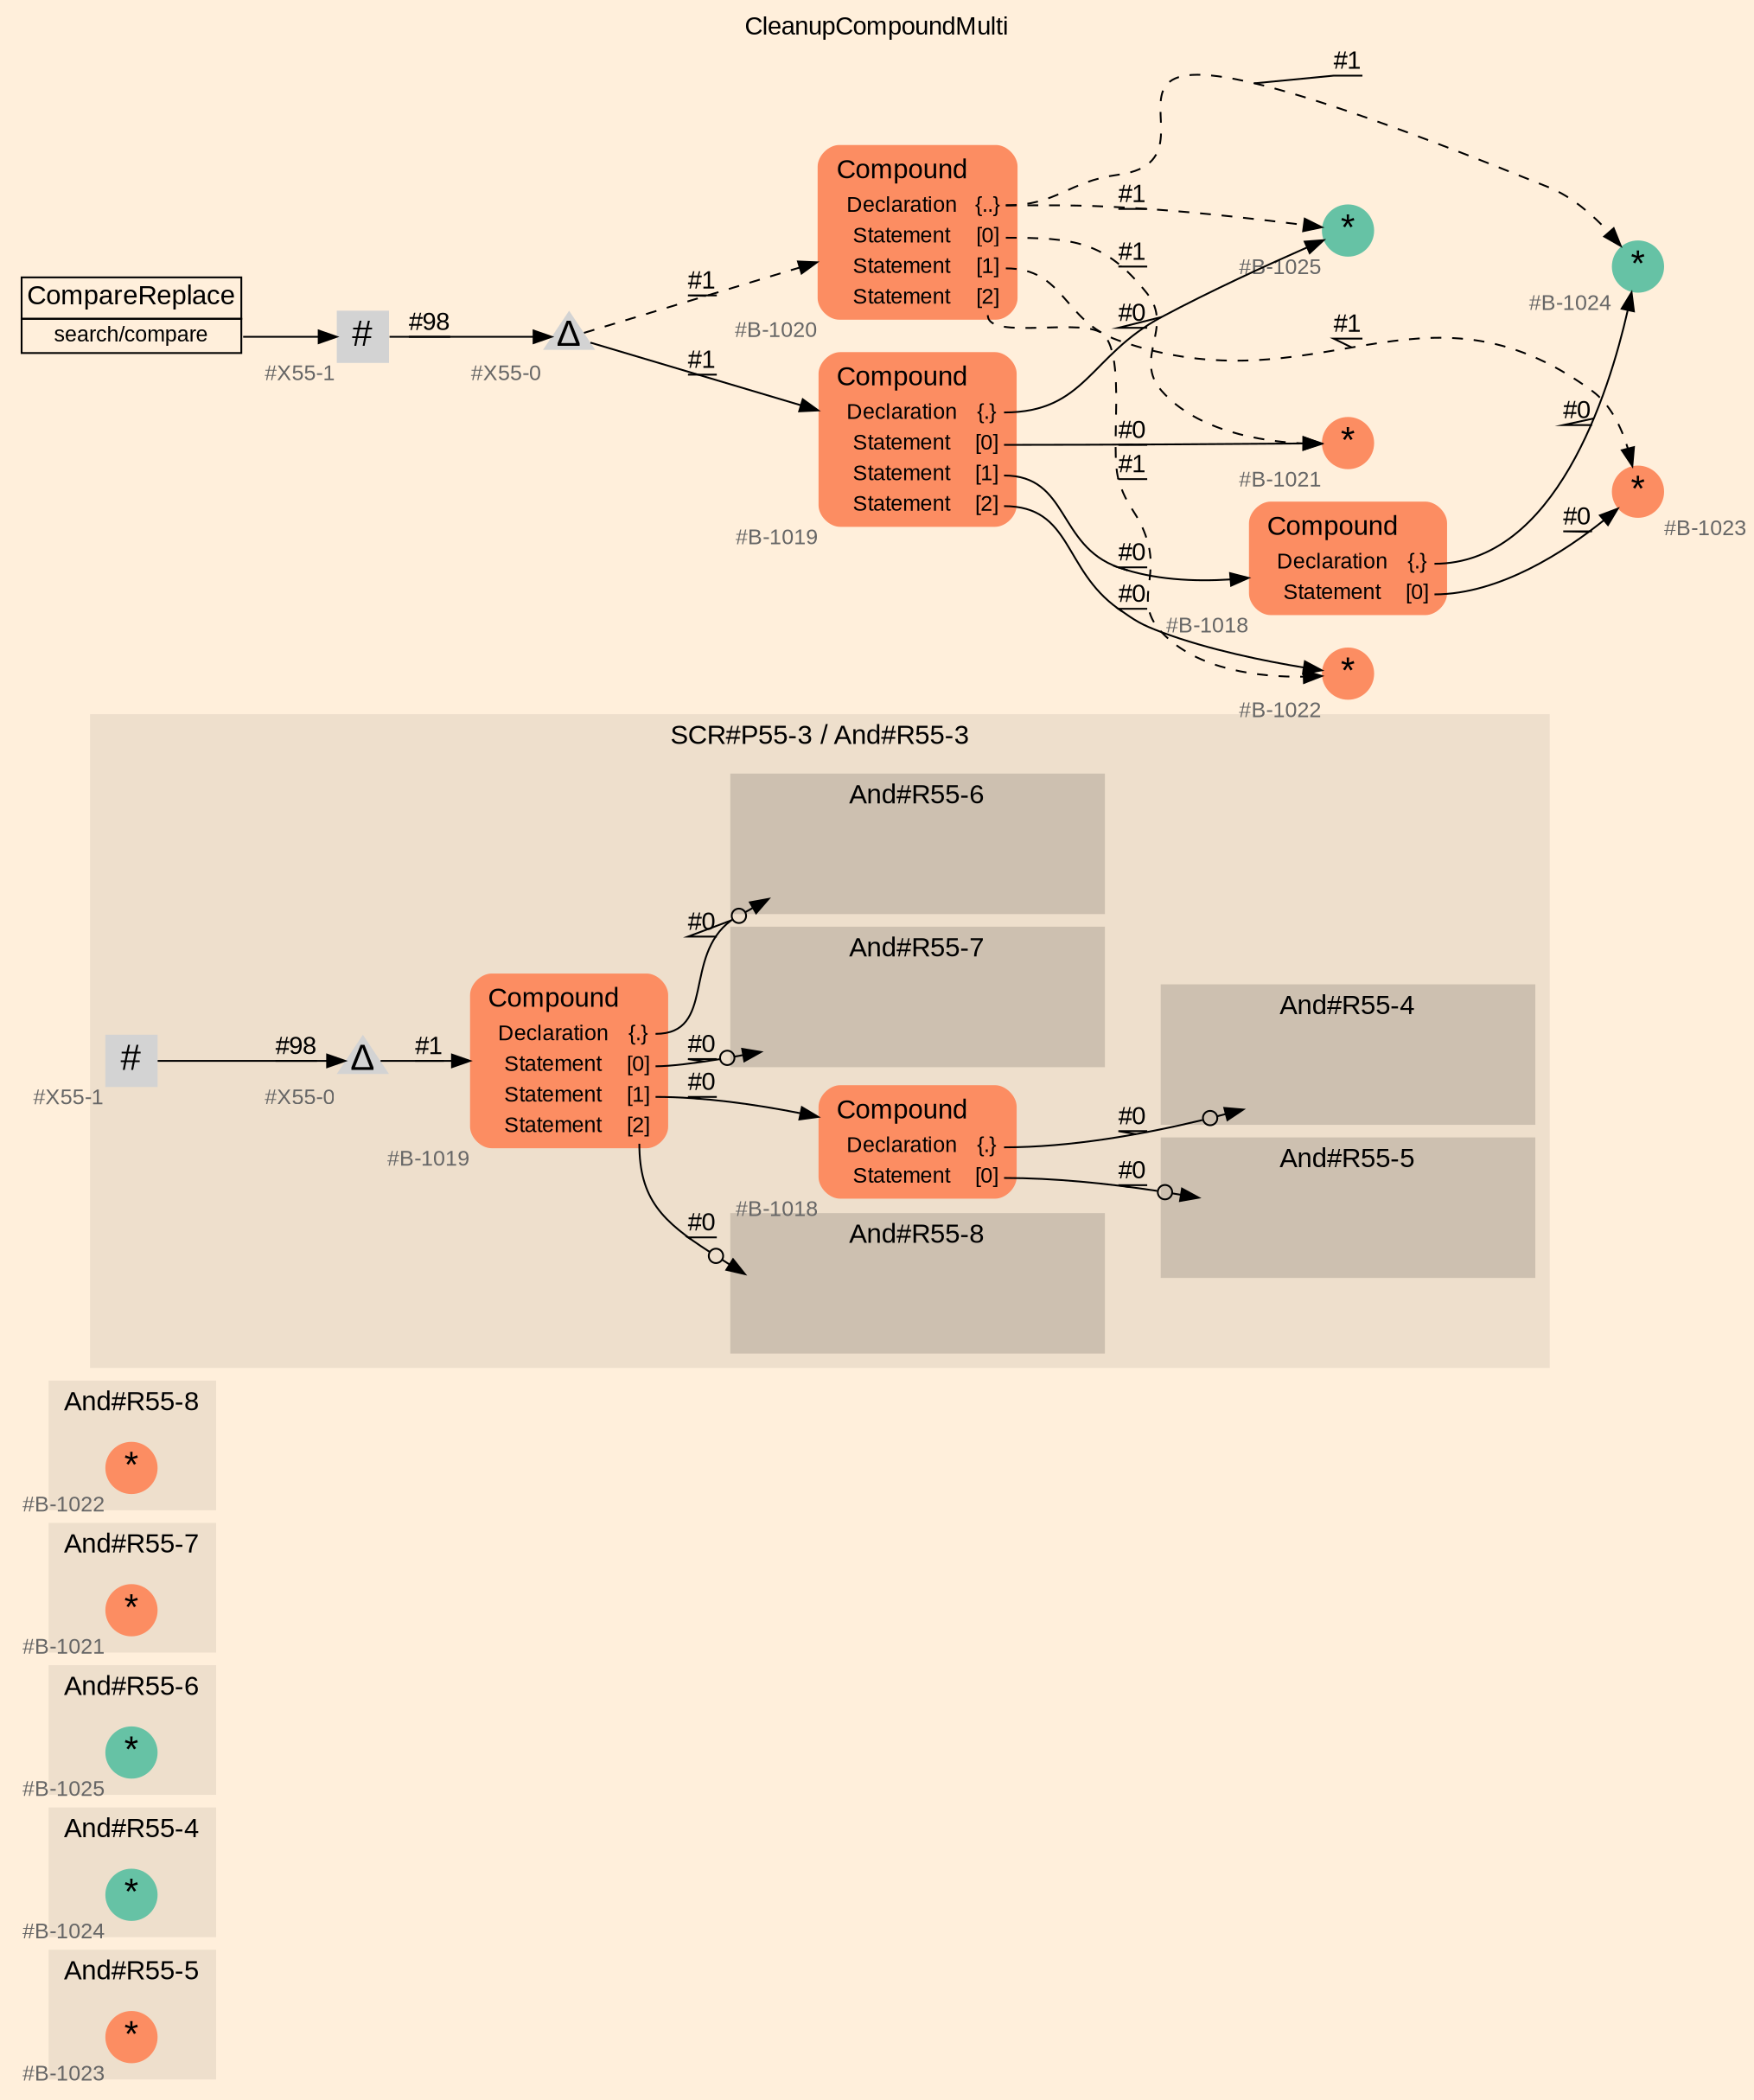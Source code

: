 digraph "CleanupCompoundMulti" {
label = "CleanupCompoundMulti"
labelloc = t
graph [
    rankdir = "LR"
    ranksep = 0.3
    bgcolor = antiquewhite1
    color = black
    fontcolor = black
    fontname = "Arial"
];
node [
    fontname = "Arial"
];
edge [
    fontname = "Arial"
];

// -------------------- figure And#R55-5 --------------------
// -------- region And#R55-5 ----------
subgraph "clusterAnd#R55-5" {
    label = "And#R55-5"
    style = "filled"
    color = antiquewhite2
    fontsize = "15"
    // -------- block And#R55-5/#B-1023 ----------
    "And#R55-5/#B-1023" [
        fillcolor = "/set28/2"
        xlabel = "#B-1023"
        fontsize = "12"
        fontcolor = grey40
        shape = "circle"
        label = <<FONT COLOR="black" POINT-SIZE="20">*</FONT>>
        style = "filled"
        penwidth = 0.0
        fixedsize = true
        width = 0.4
        height = 0.4
    ];
    
}


// -------------------- figure And#R55-4 --------------------
// -------- region And#R55-4 ----------
subgraph "clusterAnd#R55-4" {
    label = "And#R55-4"
    style = "filled"
    color = antiquewhite2
    fontsize = "15"
    // -------- block And#R55-4/#B-1024 ----------
    "And#R55-4/#B-1024" [
        fillcolor = "/set28/1"
        xlabel = "#B-1024"
        fontsize = "12"
        fontcolor = grey40
        shape = "circle"
        label = <<FONT COLOR="black" POINT-SIZE="20">*</FONT>>
        style = "filled"
        penwidth = 0.0
        fixedsize = true
        width = 0.4
        height = 0.4
    ];
    
}


// -------------------- figure And#R55-6 --------------------
// -------- region And#R55-6 ----------
subgraph "clusterAnd#R55-6" {
    label = "And#R55-6"
    style = "filled"
    color = antiquewhite2
    fontsize = "15"
    // -------- block And#R55-6/#B-1025 ----------
    "And#R55-6/#B-1025" [
        fillcolor = "/set28/1"
        xlabel = "#B-1025"
        fontsize = "12"
        fontcolor = grey40
        shape = "circle"
        label = <<FONT COLOR="black" POINT-SIZE="20">*</FONT>>
        style = "filled"
        penwidth = 0.0
        fixedsize = true
        width = 0.4
        height = 0.4
    ];
    
}


// -------------------- figure And#R55-7 --------------------
// -------- region And#R55-7 ----------
subgraph "clusterAnd#R55-7" {
    label = "And#R55-7"
    style = "filled"
    color = antiquewhite2
    fontsize = "15"
    // -------- block And#R55-7/#B-1021 ----------
    "And#R55-7/#B-1021" [
        fillcolor = "/set28/2"
        xlabel = "#B-1021"
        fontsize = "12"
        fontcolor = grey40
        shape = "circle"
        label = <<FONT COLOR="black" POINT-SIZE="20">*</FONT>>
        style = "filled"
        penwidth = 0.0
        fixedsize = true
        width = 0.4
        height = 0.4
    ];
    
}


// -------------------- figure And#R55-8 --------------------
// -------- region And#R55-8 ----------
subgraph "clusterAnd#R55-8" {
    label = "And#R55-8"
    style = "filled"
    color = antiquewhite2
    fontsize = "15"
    // -------- block And#R55-8/#B-1022 ----------
    "And#R55-8/#B-1022" [
        fillcolor = "/set28/2"
        xlabel = "#B-1022"
        fontsize = "12"
        fontcolor = grey40
        shape = "circle"
        label = <<FONT COLOR="black" POINT-SIZE="20">*</FONT>>
        style = "filled"
        penwidth = 0.0
        fixedsize = true
        width = 0.4
        height = 0.4
    ];
    
}


// -------------------- figure And#R55-3 --------------------
// -------- region And#R55-3 ----------
subgraph "clusterAnd#R55-3" {
    label = "SCR#P55-3 / And#R55-3"
    style = "filled"
    color = antiquewhite2
    fontsize = "15"
    // -------- block And#R55-3/#B-1019 ----------
    "And#R55-3/#B-1019" [
        fillcolor = "/set28/2"
        xlabel = "#B-1019"
        fontsize = "12"
        fontcolor = grey40
        shape = "plaintext"
        label = <<TABLE BORDER="0" CELLBORDER="0" CELLSPACING="0">
         <TR><TD><FONT COLOR="black" POINT-SIZE="15">Compound</FONT></TD></TR>
         <TR><TD><FONT COLOR="black" POINT-SIZE="12">Declaration</FONT></TD><TD PORT="port0"><FONT COLOR="black" POINT-SIZE="12">{.}</FONT></TD></TR>
         <TR><TD><FONT COLOR="black" POINT-SIZE="12">Statement</FONT></TD><TD PORT="port1"><FONT COLOR="black" POINT-SIZE="12">[0]</FONT></TD></TR>
         <TR><TD><FONT COLOR="black" POINT-SIZE="12">Statement</FONT></TD><TD PORT="port2"><FONT COLOR="black" POINT-SIZE="12">[1]</FONT></TD></TR>
         <TR><TD><FONT COLOR="black" POINT-SIZE="12">Statement</FONT></TD><TD PORT="port3"><FONT COLOR="black" POINT-SIZE="12">[2]</FONT></TD></TR>
        </TABLE>>
        style = "rounded,filled"
    ];
    
    // -------- block And#R55-3/#B-1018 ----------
    "And#R55-3/#B-1018" [
        fillcolor = "/set28/2"
        xlabel = "#B-1018"
        fontsize = "12"
        fontcolor = grey40
        shape = "plaintext"
        label = <<TABLE BORDER="0" CELLBORDER="0" CELLSPACING="0">
         <TR><TD><FONT COLOR="black" POINT-SIZE="15">Compound</FONT></TD></TR>
         <TR><TD><FONT COLOR="black" POINT-SIZE="12">Declaration</FONT></TD><TD PORT="port0"><FONT COLOR="black" POINT-SIZE="12">{.}</FONT></TD></TR>
         <TR><TD><FONT COLOR="black" POINT-SIZE="12">Statement</FONT></TD><TD PORT="port1"><FONT COLOR="black" POINT-SIZE="12">[0]</FONT></TD></TR>
        </TABLE>>
        style = "rounded,filled"
    ];
    
    // -------- block And#R55-3/#X55-0 ----------
    "And#R55-3/#X55-0" [
        xlabel = "#X55-0"
        fontsize = "12"
        fontcolor = grey40
        shape = "triangle"
        label = <<FONT COLOR="black" POINT-SIZE="20">Δ</FONT>>
        style = "filled"
        penwidth = 0.0
        fixedsize = true
        width = 0.4
        height = 0.4
    ];
    
    // -------- block And#R55-3/#X55-1 ----------
    "And#R55-3/#X55-1" [
        xlabel = "#X55-1"
        fontsize = "12"
        fontcolor = grey40
        shape = "square"
        label = <<FONT COLOR="black" POINT-SIZE="20">#</FONT>>
        style = "filled"
        penwidth = 0.0
        fixedsize = true
        width = 0.4
        height = 0.4
    ];
    
    // -------- region And#R55-3/And#R55-4 ----------
    subgraph "clusterAnd#R55-3/And#R55-4" {
        label = "And#R55-4"
        style = "filled"
        color = antiquewhite3
        fontsize = "15"
        // -------- block And#R55-3/And#R55-4/#B-1024 ----------
        "And#R55-3/And#R55-4/#B-1024" [
            fillcolor = "/set28/1"
            xlabel = "#B-1024"
            fontsize = "12"
            fontcolor = grey40
            shape = "none"
            style = "invisible"
        ];
        
    }
    
    // -------- region And#R55-3/And#R55-5 ----------
    subgraph "clusterAnd#R55-3/And#R55-5" {
        label = "And#R55-5"
        style = "filled"
        color = antiquewhite3
        fontsize = "15"
        // -------- block And#R55-3/And#R55-5/#B-1023 ----------
        "And#R55-3/And#R55-5/#B-1023" [
            fillcolor = "/set28/2"
            xlabel = "#B-1023"
            fontsize = "12"
            fontcolor = grey40
            shape = "none"
            style = "invisible"
        ];
        
    }
    
    // -------- region And#R55-3/And#R55-6 ----------
    subgraph "clusterAnd#R55-3/And#R55-6" {
        label = "And#R55-6"
        style = "filled"
        color = antiquewhite3
        fontsize = "15"
        // -------- block And#R55-3/And#R55-6/#B-1025 ----------
        "And#R55-3/And#R55-6/#B-1025" [
            fillcolor = "/set28/1"
            xlabel = "#B-1025"
            fontsize = "12"
            fontcolor = grey40
            shape = "none"
            style = "invisible"
        ];
        
    }
    
    // -------- region And#R55-3/And#R55-7 ----------
    subgraph "clusterAnd#R55-3/And#R55-7" {
        label = "And#R55-7"
        style = "filled"
        color = antiquewhite3
        fontsize = "15"
        // -------- block And#R55-3/And#R55-7/#B-1021 ----------
        "And#R55-3/And#R55-7/#B-1021" [
            fillcolor = "/set28/2"
            xlabel = "#B-1021"
            fontsize = "12"
            fontcolor = grey40
            shape = "none"
            style = "invisible"
        ];
        
    }
    
    // -------- region And#R55-3/And#R55-8 ----------
    subgraph "clusterAnd#R55-3/And#R55-8" {
        label = "And#R55-8"
        style = "filled"
        color = antiquewhite3
        fontsize = "15"
        // -------- block And#R55-3/And#R55-8/#B-1022 ----------
        "And#R55-3/And#R55-8/#B-1022" [
            fillcolor = "/set28/2"
            xlabel = "#B-1022"
            fontsize = "12"
            fontcolor = grey40
            shape = "none"
            style = "invisible"
        ];
        
    }
    
}

"And#R55-3/#B-1019":port0 -> "And#R55-3/And#R55-6/#B-1025" [
    arrowhead="normalnoneodot"
    label = "#0"
    decorate = true
    color = black
    fontcolor = black
];

"And#R55-3/#B-1019":port1 -> "And#R55-3/And#R55-7/#B-1021" [
    arrowhead="normalnoneodot"
    label = "#0"
    decorate = true
    color = black
    fontcolor = black
];

"And#R55-3/#B-1019":port2 -> "And#R55-3/#B-1018" [
    label = "#0"
    decorate = true
    color = black
    fontcolor = black
];

"And#R55-3/#B-1019":port3 -> "And#R55-3/And#R55-8/#B-1022" [
    arrowhead="normalnoneodot"
    label = "#0"
    decorate = true
    color = black
    fontcolor = black
];

"And#R55-3/#B-1018":port0 -> "And#R55-3/And#R55-4/#B-1024" [
    arrowhead="normalnoneodot"
    label = "#0"
    decorate = true
    color = black
    fontcolor = black
];

"And#R55-3/#B-1018":port1 -> "And#R55-3/And#R55-5/#B-1023" [
    arrowhead="normalnoneodot"
    label = "#0"
    decorate = true
    color = black
    fontcolor = black
];

"And#R55-3/#X55-0" -> "And#R55-3/#B-1019" [
    label = "#1"
    decorate = true
    color = black
    fontcolor = black
];

"And#R55-3/#X55-1" -> "And#R55-3/#X55-0" [
    label = "#98"
    decorate = true
    color = black
    fontcolor = black
];


// -------------------- transformation figure --------------------
// -------- block CR#X55-2 ----------
"CR#X55-2" [
    fillcolor = antiquewhite1
    fontsize = "12"
    fontcolor = grey40
    shape = "plaintext"
    label = <<TABLE BORDER="0" CELLBORDER="1" CELLSPACING="0">
     <TR><TD><FONT COLOR="black" POINT-SIZE="15">CompareReplace</FONT></TD></TR>
     <TR><TD PORT="port0"><FONT COLOR="black" POINT-SIZE="12">search/compare</FONT></TD></TR>
    </TABLE>>
    style = "filled"
    color = black
];

// -------- block #X55-1 ----------
"#X55-1" [
    xlabel = "#X55-1"
    fontsize = "12"
    fontcolor = grey40
    shape = "square"
    label = <<FONT COLOR="black" POINT-SIZE="20">#</FONT>>
    style = "filled"
    penwidth = 0.0
    fixedsize = true
    width = 0.4
    height = 0.4
];

// -------- block #X55-0 ----------
"#X55-0" [
    xlabel = "#X55-0"
    fontsize = "12"
    fontcolor = grey40
    shape = "triangle"
    label = <<FONT COLOR="black" POINT-SIZE="20">Δ</FONT>>
    style = "filled"
    penwidth = 0.0
    fixedsize = true
    width = 0.4
    height = 0.4
];

// -------- block #B-1019 ----------
"#B-1019" [
    fillcolor = "/set28/2"
    xlabel = "#B-1019"
    fontsize = "12"
    fontcolor = grey40
    shape = "plaintext"
    label = <<TABLE BORDER="0" CELLBORDER="0" CELLSPACING="0">
     <TR><TD><FONT COLOR="black" POINT-SIZE="15">Compound</FONT></TD></TR>
     <TR><TD><FONT COLOR="black" POINT-SIZE="12">Declaration</FONT></TD><TD PORT="port0"><FONT COLOR="black" POINT-SIZE="12">{.}</FONT></TD></TR>
     <TR><TD><FONT COLOR="black" POINT-SIZE="12">Statement</FONT></TD><TD PORT="port1"><FONT COLOR="black" POINT-SIZE="12">[0]</FONT></TD></TR>
     <TR><TD><FONT COLOR="black" POINT-SIZE="12">Statement</FONT></TD><TD PORT="port2"><FONT COLOR="black" POINT-SIZE="12">[1]</FONT></TD></TR>
     <TR><TD><FONT COLOR="black" POINT-SIZE="12">Statement</FONT></TD><TD PORT="port3"><FONT COLOR="black" POINT-SIZE="12">[2]</FONT></TD></TR>
    </TABLE>>
    style = "rounded,filled"
];

// -------- block #B-1025 ----------
"#B-1025" [
    fillcolor = "/set28/1"
    xlabel = "#B-1025"
    fontsize = "12"
    fontcolor = grey40
    shape = "circle"
    label = <<FONT COLOR="black" POINT-SIZE="20">*</FONT>>
    style = "filled"
    penwidth = 0.0
    fixedsize = true
    width = 0.4
    height = 0.4
];

// -------- block #B-1021 ----------
"#B-1021" [
    fillcolor = "/set28/2"
    xlabel = "#B-1021"
    fontsize = "12"
    fontcolor = grey40
    shape = "circle"
    label = <<FONT COLOR="black" POINT-SIZE="20">*</FONT>>
    style = "filled"
    penwidth = 0.0
    fixedsize = true
    width = 0.4
    height = 0.4
];

// -------- block #B-1018 ----------
"#B-1018" [
    fillcolor = "/set28/2"
    xlabel = "#B-1018"
    fontsize = "12"
    fontcolor = grey40
    shape = "plaintext"
    label = <<TABLE BORDER="0" CELLBORDER="0" CELLSPACING="0">
     <TR><TD><FONT COLOR="black" POINT-SIZE="15">Compound</FONT></TD></TR>
     <TR><TD><FONT COLOR="black" POINT-SIZE="12">Declaration</FONT></TD><TD PORT="port0"><FONT COLOR="black" POINT-SIZE="12">{.}</FONT></TD></TR>
     <TR><TD><FONT COLOR="black" POINT-SIZE="12">Statement</FONT></TD><TD PORT="port1"><FONT COLOR="black" POINT-SIZE="12">[0]</FONT></TD></TR>
    </TABLE>>
    style = "rounded,filled"
];

// -------- block #B-1024 ----------
"#B-1024" [
    fillcolor = "/set28/1"
    xlabel = "#B-1024"
    fontsize = "12"
    fontcolor = grey40
    shape = "circle"
    label = <<FONT COLOR="black" POINT-SIZE="20">*</FONT>>
    style = "filled"
    penwidth = 0.0
    fixedsize = true
    width = 0.4
    height = 0.4
];

// -------- block #B-1023 ----------
"#B-1023" [
    fillcolor = "/set28/2"
    xlabel = "#B-1023"
    fontsize = "12"
    fontcolor = grey40
    shape = "circle"
    label = <<FONT COLOR="black" POINT-SIZE="20">*</FONT>>
    style = "filled"
    penwidth = 0.0
    fixedsize = true
    width = 0.4
    height = 0.4
];

// -------- block #B-1022 ----------
"#B-1022" [
    fillcolor = "/set28/2"
    xlabel = "#B-1022"
    fontsize = "12"
    fontcolor = grey40
    shape = "circle"
    label = <<FONT COLOR="black" POINT-SIZE="20">*</FONT>>
    style = "filled"
    penwidth = 0.0
    fixedsize = true
    width = 0.4
    height = 0.4
];

// -------- block #B-1020 ----------
"#B-1020" [
    fillcolor = "/set28/2"
    xlabel = "#B-1020"
    fontsize = "12"
    fontcolor = grey40
    shape = "plaintext"
    label = <<TABLE BORDER="0" CELLBORDER="0" CELLSPACING="0">
     <TR><TD><FONT COLOR="black" POINT-SIZE="15">Compound</FONT></TD></TR>
     <TR><TD><FONT COLOR="black" POINT-SIZE="12">Declaration</FONT></TD><TD PORT="port0"><FONT COLOR="black" POINT-SIZE="12">{..}</FONT></TD></TR>
     <TR><TD><FONT COLOR="black" POINT-SIZE="12">Statement</FONT></TD><TD PORT="port1"><FONT COLOR="black" POINT-SIZE="12">[0]</FONT></TD></TR>
     <TR><TD><FONT COLOR="black" POINT-SIZE="12">Statement</FONT></TD><TD PORT="port2"><FONT COLOR="black" POINT-SIZE="12">[1]</FONT></TD></TR>
     <TR><TD><FONT COLOR="black" POINT-SIZE="12">Statement</FONT></TD><TD PORT="port3"><FONT COLOR="black" POINT-SIZE="12">[2]</FONT></TD></TR>
    </TABLE>>
    style = "rounded,filled"
];

"CR#X55-2":port0 -> "#X55-1" [
    label = ""
    decorate = true
    color = black
    fontcolor = black
];

"#X55-1" -> "#X55-0" [
    label = "#98"
    decorate = true
    color = black
    fontcolor = black
];

"#X55-0" -> "#B-1019" [
    label = "#1"
    decorate = true
    color = black
    fontcolor = black
];

"#X55-0" -> "#B-1020" [
    style="dashed"
    label = "#1"
    decorate = true
    color = black
    fontcolor = black
];

"#B-1019":port0 -> "#B-1025" [
    label = "#0"
    decorate = true
    color = black
    fontcolor = black
];

"#B-1019":port1 -> "#B-1021" [
    label = "#0"
    decorate = true
    color = black
    fontcolor = black
];

"#B-1019":port2 -> "#B-1018" [
    label = "#0"
    decorate = true
    color = black
    fontcolor = black
];

"#B-1019":port3 -> "#B-1022" [
    label = "#0"
    decorate = true
    color = black
    fontcolor = black
];

"#B-1018":port0 -> "#B-1024" [
    label = "#0"
    decorate = true
    color = black
    fontcolor = black
];

"#B-1018":port1 -> "#B-1023" [
    label = "#0"
    decorate = true
    color = black
    fontcolor = black
];

"#B-1020":port0 -> "#B-1024" [
    style="dashed"
    label = "#1"
    decorate = true
    color = black
    fontcolor = black
];

"#B-1020":port0 -> "#B-1025" [
    style="dashed"
    label = "#1"
    decorate = true
    color = black
    fontcolor = black
];

"#B-1020":port1 -> "#B-1021" [
    style="dashed"
    label = "#1"
    decorate = true
    color = black
    fontcolor = black
];

"#B-1020":port2 -> "#B-1023" [
    style="dashed"
    label = "#1"
    decorate = true
    color = black
    fontcolor = black
];

"#B-1020":port3 -> "#B-1022" [
    style="dashed"
    label = "#1"
    decorate = true
    color = black
    fontcolor = black
];


}
